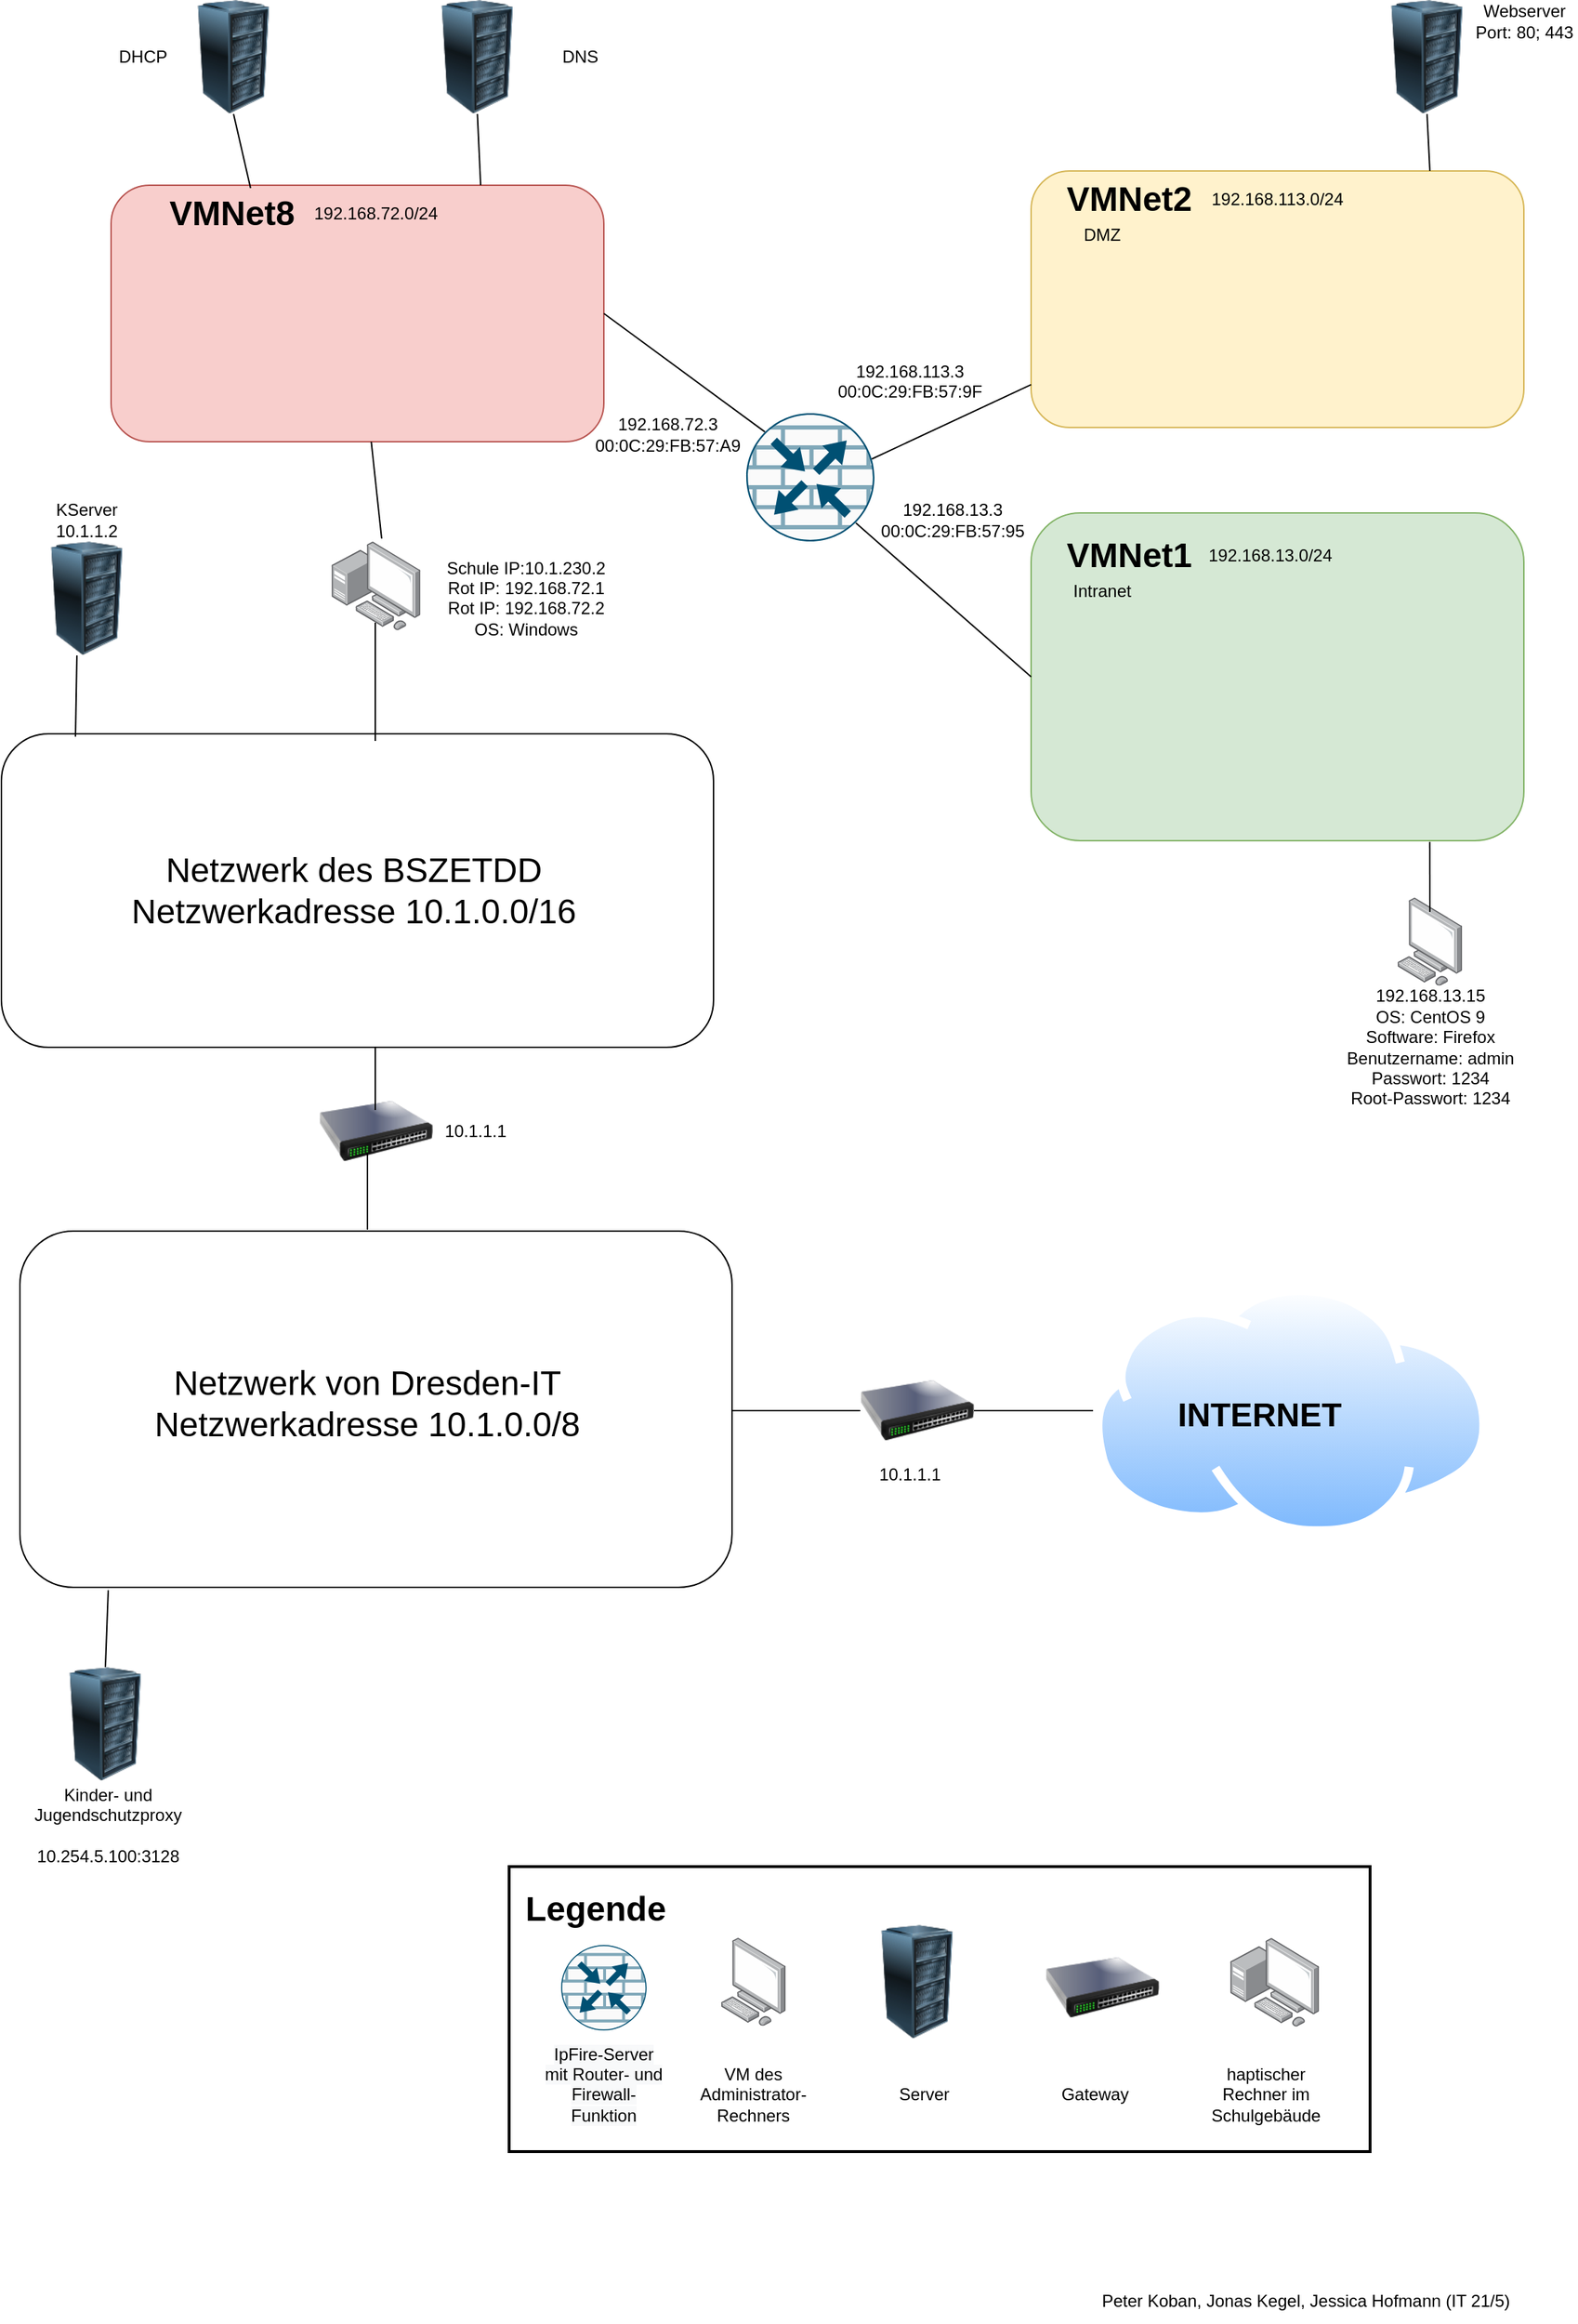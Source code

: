 <mxfile version="20.3.7" type="device"><diagram id="4QnuGaKxsG1AmTAB0K7y" name="Seite-1"><mxGraphModel dx="1422" dy="882" grid="1" gridSize="10" guides="1" tooltips="1" connect="1" arrows="1" fold="1" page="1" pageScale="1" pageWidth="1169" pageHeight="827" math="0" shadow="0"><root><mxCell id="0"/><mxCell id="1" parent="0"/><mxCell id="qAnsTgIGP0eu2Jf_wcSm-28" value="" style="rounded=1;whiteSpace=wrap;html=1;" parent="1" vertex="1"><mxGeometry x="60" y="874" width="500" height="250" as="geometry"/></mxCell><mxCell id="qAnsTgIGP0eu2Jf_wcSm-26" value="" style="rounded=1;whiteSpace=wrap;html=1;" parent="1" vertex="1"><mxGeometry x="47" y="525" width="500" height="220" as="geometry"/></mxCell><mxCell id="JDjHxqyWiWvd_kVdd9Bg-1" value="" style="rounded=1;whiteSpace=wrap;html=1;fillColor=#fff2cc;strokeColor=#d6b656;" parent="1" vertex="1"><mxGeometry x="770" y="130" width="346" height="180" as="geometry"/></mxCell><mxCell id="JDjHxqyWiWvd_kVdd9Bg-5" value="" style="rounded=1;whiteSpace=wrap;html=1;fillColor=#d5e8d4;strokeColor=#82b366;" parent="1" vertex="1"><mxGeometry x="770" y="370" width="346" height="230" as="geometry"/></mxCell><mxCell id="JDjHxqyWiWvd_kVdd9Bg-6" value="" style="rounded=1;whiteSpace=wrap;html=1;fillColor=#f8cecc;strokeColor=#b85450;" parent="1" vertex="1"><mxGeometry x="124" y="140" width="346" height="180" as="geometry"/></mxCell><mxCell id="JDjHxqyWiWvd_kVdd9Bg-10" value="" style="endArrow=none;html=1;rounded=0;entryX=0;entryY=0.833;entryDx=0;entryDy=0;entryPerimeter=0;exitX=0.911;exitY=0.389;exitDx=0;exitDy=0;exitPerimeter=0;" parent="1" source="JDjHxqyWiWvd_kVdd9Bg-14" target="JDjHxqyWiWvd_kVdd9Bg-1" edge="1"><mxGeometry width="50" height="50" relative="1" as="geometry"><mxPoint x="660" y="324" as="sourcePoint"/><mxPoint x="700" y="270" as="targetPoint"/></mxGeometry></mxCell><mxCell id="JDjHxqyWiWvd_kVdd9Bg-11" value="" style="endArrow=none;html=1;rounded=0;entryX=0;entryY=0.5;entryDx=0;entryDy=0;exitX=0.855;exitY=0.856;exitDx=0;exitDy=0;exitPerimeter=0;" parent="1" source="JDjHxqyWiWvd_kVdd9Bg-14" target="JDjHxqyWiWvd_kVdd9Bg-5" edge="1"><mxGeometry width="50" height="50" relative="1" as="geometry"><mxPoint x="660" y="390" as="sourcePoint"/><mxPoint x="780" y="289.94" as="targetPoint"/></mxGeometry></mxCell><mxCell id="JDjHxqyWiWvd_kVdd9Bg-13" value="" style="endArrow=none;html=1;rounded=0;entryX=1;entryY=0.5;entryDx=0;entryDy=0;exitX=0.145;exitY=0.145;exitDx=0;exitDy=0;exitPerimeter=0;" parent="1" source="JDjHxqyWiWvd_kVdd9Bg-14" target="JDjHxqyWiWvd_kVdd9Bg-6" edge="1"><mxGeometry width="50" height="50" relative="1" as="geometry"><mxPoint x="580" y="310" as="sourcePoint"/><mxPoint x="780" y="289.94" as="targetPoint"/></mxGeometry></mxCell><mxCell id="JDjHxqyWiWvd_kVdd9Bg-14" value="" style="sketch=0;points=[[0.5,0,0],[1,0.5,0],[0.5,1,0],[0,0.5,0],[0.145,0.145,0],[0.856,0.145,0],[0.855,0.856,0],[0.145,0.855,0]];verticalLabelPosition=bottom;html=1;verticalAlign=top;aspect=fixed;align=center;pointerEvents=1;shape=mxgraph.cisco19.rect;prIcon=router_with_firewall;fillColor=#FAFAFA;strokeColor=#005073;" parent="1" vertex="1"><mxGeometry x="570" y="300" width="90" height="90" as="geometry"/></mxCell><mxCell id="JDjHxqyWiWvd_kVdd9Bg-15" value="" style="points=[];aspect=fixed;html=1;align=center;shadow=0;dashed=0;image;image=img/lib/allied_telesis/computer_and_terminals/Personal_Computer.svg;" parent="1" vertex="1"><mxGeometry x="1027.2" y="640" width="45.6" height="61.8" as="geometry"/></mxCell><mxCell id="JDjHxqyWiWvd_kVdd9Bg-16" value="192.168.113.0/24" style="text;html=1;strokeColor=none;fillColor=none;align=center;verticalAlign=middle;whiteSpace=wrap;rounded=0;" parent="1" vertex="1"><mxGeometry x="868" y="140" width="150" height="20" as="geometry"/></mxCell><mxCell id="JDjHxqyWiWvd_kVdd9Bg-17" value="&lt;h1&gt;VMNet2&lt;br&gt;&lt;/h1&gt;" style="text;html=1;strokeColor=none;fillColor=none;spacing=5;spacingTop=-20;whiteSpace=wrap;overflow=hidden;rounded=0;" parent="1" vertex="1"><mxGeometry x="790" y="130" width="100" height="40" as="geometry"/></mxCell><mxCell id="JDjHxqyWiWvd_kVdd9Bg-18" value="&lt;h1&gt;VMNet1&lt;/h1&gt;" style="text;html=1;strokeColor=none;fillColor=none;spacing=5;spacingTop=-20;whiteSpace=wrap;overflow=hidden;rounded=0;" parent="1" vertex="1"><mxGeometry x="790" y="380" width="100" height="40" as="geometry"/></mxCell><mxCell id="JDjHxqyWiWvd_kVdd9Bg-19" value="&lt;h1&gt;VMNet8&lt;/h1&gt;" style="text;html=1;strokeColor=none;fillColor=none;spacing=5;spacingTop=-20;whiteSpace=wrap;overflow=hidden;rounded=0;" parent="1" vertex="1"><mxGeometry x="160" y="140" width="100" height="40" as="geometry"/></mxCell><mxCell id="JDjHxqyWiWvd_kVdd9Bg-20" value="192.168.13.0/24" style="text;html=1;strokeColor=none;fillColor=none;align=center;verticalAlign=middle;whiteSpace=wrap;rounded=0;" parent="1" vertex="1"><mxGeometry x="868" y="385" width="140" height="30" as="geometry"/></mxCell><mxCell id="JDjHxqyWiWvd_kVdd9Bg-21" value="192.168.72.0/24" style="text;html=1;strokeColor=none;fillColor=none;align=center;verticalAlign=middle;whiteSpace=wrap;rounded=0;" parent="1" vertex="1"><mxGeometry x="240" y="145" width="140" height="30" as="geometry"/></mxCell><mxCell id="JDjHxqyWiWvd_kVdd9Bg-22" value="&lt;div&gt;192.168.13.15&lt;/div&gt;&lt;div&gt;OS: CentOS 9&lt;/div&gt;&lt;div&gt;Software: Firefox&lt;/div&gt;&lt;div&gt;Benutzername: admin&lt;/div&gt;&lt;div&gt;Passwort: 1234&lt;/div&gt;&lt;div&gt;Root-Passwort: 1234&lt;br&gt;&lt;/div&gt;" style="text;html=1;strokeColor=none;fillColor=none;align=center;verticalAlign=middle;whiteSpace=wrap;rounded=0;" parent="1" vertex="1"><mxGeometry x="974.5" y="670" width="151" height="150" as="geometry"/></mxCell><mxCell id="JDjHxqyWiWvd_kVdd9Bg-23" value="&lt;div&gt;192.168.13.3&lt;/div&gt;00:0C:29:FB:57:95" style="text;html=1;strokeColor=none;fillColor=none;align=center;verticalAlign=middle;whiteSpace=wrap;rounded=0;" parent="1" vertex="1"><mxGeometry x="670" y="360" width="90" height="30" as="geometry"/></mxCell><mxCell id="JDjHxqyWiWvd_kVdd9Bg-25" value="&lt;div&gt;192.168.113.3&lt;/div&gt;&lt;div&gt;00:0C:29:FB:57:9F&lt;br&gt;&lt;/div&gt;&lt;div&gt;&lt;br&gt;&lt;/div&gt;" style="text;html=1;strokeColor=none;fillColor=none;align=center;verticalAlign=middle;whiteSpace=wrap;rounded=0;" parent="1" vertex="1"><mxGeometry x="640" y="270" width="90" height="30" as="geometry"/></mxCell><mxCell id="JDjHxqyWiWvd_kVdd9Bg-27" value="&lt;div&gt;192.168.72.3&lt;/div&gt;00:0C:29:FB:57:A9" style="text;html=1;strokeColor=none;fillColor=none;align=center;verticalAlign=middle;whiteSpace=wrap;rounded=0;" parent="1" vertex="1"><mxGeometry x="470" y="300" width="90" height="30" as="geometry"/></mxCell><mxCell id="qAnsTgIGP0eu2Jf_wcSm-1" value="" style="image;html=1;image=img/lib/clip_art/computers/Server_Rack_128x128.png" parent="1" vertex="1"><mxGeometry x="1008.0" y="10" width="80" height="80" as="geometry"/></mxCell><mxCell id="qAnsTgIGP0eu2Jf_wcSm-3" value="Webserver&lt;br&gt;Port: 80; 443" style="text;html=1;strokeColor=none;fillColor=none;align=center;verticalAlign=middle;whiteSpace=wrap;rounded=0;" parent="1" vertex="1"><mxGeometry x="1080" y="10" width="73" height="30" as="geometry"/></mxCell><mxCell id="qAnsTgIGP0eu2Jf_wcSm-2" value="" style="points=[];aspect=fixed;html=1;align=center;shadow=0;dashed=0;image;image=img/lib/allied_telesis/computer_and_terminals/Personal_Computer_with_Server.svg;" parent="1" vertex="1"><mxGeometry x="278.8" y="390" width="62.4" height="62.4" as="geometry"/></mxCell><mxCell id="qAnsTgIGP0eu2Jf_wcSm-5" value="DMZ" style="text;html=1;strokeColor=none;fillColor=none;align=center;verticalAlign=middle;whiteSpace=wrap;rounded=0;" parent="1" vertex="1"><mxGeometry x="790" y="160" width="60" height="30" as="geometry"/></mxCell><mxCell id="qAnsTgIGP0eu2Jf_wcSm-6" value="Intranet" style="text;html=1;strokeColor=none;fillColor=none;align=center;verticalAlign=middle;whiteSpace=wrap;rounded=0;" parent="1" vertex="1"><mxGeometry x="790" y="410" width="60" height="30" as="geometry"/></mxCell><mxCell id="qAnsTgIGP0eu2Jf_wcSm-7" value="" style="image;html=1;image=img/lib/clip_art/computers/Server_Rack_128x128.png" parent="1" vertex="1"><mxGeometry x="341.2" y="10" width="80" height="80" as="geometry"/></mxCell><mxCell id="qAnsTgIGP0eu2Jf_wcSm-10" value="DNS" style="text;html=1;strokeColor=none;fillColor=none;align=center;verticalAlign=middle;whiteSpace=wrap;rounded=0;" parent="1" vertex="1"><mxGeometry x="417" y="35" width="73" height="30" as="geometry"/></mxCell><mxCell id="qAnsTgIGP0eu2Jf_wcSm-12" value="" style="image;html=1;image=img/lib/clip_art/computers/Server_Rack_128x128.png" parent="1" vertex="1"><mxGeometry x="170" y="10" width="80" height="80" as="geometry"/></mxCell><mxCell id="qAnsTgIGP0eu2Jf_wcSm-13" value="DHCP" style="text;html=1;strokeColor=none;fillColor=none;align=center;verticalAlign=middle;whiteSpace=wrap;rounded=0;" parent="1" vertex="1"><mxGeometry x="110" y="35" width="73" height="30" as="geometry"/></mxCell><mxCell id="qAnsTgIGP0eu2Jf_wcSm-15" value="&lt;div&gt;Schule IP:10.1.230.2&lt;/div&gt;&lt;div&gt;Rot IP: 192.168.72.1&lt;/div&gt;&lt;div&gt;Rot IP: 192.168.72.2&lt;/div&gt;&lt;div&gt;OS: Windows&lt;/div&gt;&lt;div&gt;&lt;br&gt;&lt;/div&gt;" style="text;html=1;strokeColor=none;fillColor=none;align=center;verticalAlign=middle;whiteSpace=wrap;rounded=0;" parent="1" vertex="1"><mxGeometry x="341.2" y="422.4" width="148.8" height="30" as="geometry"/></mxCell><mxCell id="qAnsTgIGP0eu2Jf_wcSm-16" value="" style="endArrow=none;html=1;rounded=0;exitX=0.564;exitY=-0.032;exitDx=0;exitDy=0;exitPerimeter=0;" parent="1" source="qAnsTgIGP0eu2Jf_wcSm-2" target="JDjHxqyWiWvd_kVdd9Bg-6" edge="1"><mxGeometry width="50" height="50" relative="1" as="geometry"><mxPoint x="310" y="380" as="sourcePoint"/><mxPoint x="250.2" y="414" as="targetPoint"/></mxGeometry></mxCell><mxCell id="qAnsTgIGP0eu2Jf_wcSm-18" value="" style="image;html=1;image=img/lib/clip_art/networking/Switch_128x128.png" parent="1" vertex="1"><mxGeometry x="270" y="764" width="80" height="80" as="geometry"/></mxCell><mxCell id="qAnsTgIGP0eu2Jf_wcSm-20" value="10.1.1.1" style="text;html=1;strokeColor=none;fillColor=none;align=center;verticalAlign=middle;whiteSpace=wrap;rounded=0;" parent="1" vertex="1"><mxGeometry x="350" y="789" width="60" height="30" as="geometry"/></mxCell><mxCell id="qAnsTgIGP0eu2Jf_wcSm-21" value="" style="image;html=1;image=img/lib/clip_art/computers/Server_Rack_128x128.png" parent="1" vertex="1"><mxGeometry x="80" y="1180" width="80" height="80" as="geometry"/></mxCell><mxCell id="qAnsTgIGP0eu2Jf_wcSm-23" value="" style="aspect=fixed;perimeter=ellipsePerimeter;html=1;align=center;shadow=0;dashed=0;spacingTop=3;image;image=img/lib/active_directory/internet_cloud.svg;rotation=0;" parent="1" vertex="1"><mxGeometry x="813.5" y="912.5" width="277.78" height="175" as="geometry"/></mxCell><mxCell id="qAnsTgIGP0eu2Jf_wcSm-24" value="&lt;div&gt;KServer&lt;/div&gt;10.1.1.2" style="text;html=1;strokeColor=none;fillColor=none;align=center;verticalAlign=middle;whiteSpace=wrap;rounded=0;" parent="1" vertex="1"><mxGeometry x="77" y="360" width="60" height="30" as="geometry"/></mxCell><mxCell id="qAnsTgIGP0eu2Jf_wcSm-29" value="&lt;div&gt;Kinder- und Jugendschutzproxy&lt;/div&gt;&lt;div&gt;&lt;br&gt;&lt;/div&gt;10.254.5.100:3128" style="text;html=1;strokeColor=none;fillColor=none;align=center;verticalAlign=middle;whiteSpace=wrap;rounded=0;" parent="1" vertex="1"><mxGeometry x="47" y="1244" width="150" height="93" as="geometry"/></mxCell><mxCell id="qAnsTgIGP0eu2Jf_wcSm-30" value="&lt;font size=&quot;1&quot;&gt;&lt;b style=&quot;font-size: 23px;&quot;&gt;INTERNET&lt;/b&gt;&lt;/font&gt;" style="text;html=1;strokeColor=none;fillColor=none;spacing=5;spacingTop=-20;whiteSpace=wrap;overflow=hidden;rounded=0;" parent="1" vertex="1"><mxGeometry x="868" y="1000" width="146" height="40" as="geometry"/></mxCell><mxCell id="qAnsTgIGP0eu2Jf_wcSm-32" value="" style="endArrow=none;html=1;rounded=0;fontSize=23;exitX=0.488;exitY=-0.004;exitDx=0;exitDy=0;exitPerimeter=0;" parent="1" source="qAnsTgIGP0eu2Jf_wcSm-28" edge="1"><mxGeometry width="50" height="50" relative="1" as="geometry"><mxPoint x="254" y="869" as="sourcePoint"/><mxPoint x="304" y="819" as="targetPoint"/></mxGeometry></mxCell><mxCell id="qAnsTgIGP0eu2Jf_wcSm-33" value="" style="endArrow=none;html=1;rounded=0;fontSize=23;exitX=0.488;exitY=-0.004;exitDx=0;exitDy=0;exitPerimeter=0;" parent="1" edge="1"><mxGeometry width="50" height="50" relative="1" as="geometry"><mxPoint x="309.5" y="789" as="sourcePoint"/><mxPoint x="309.5" y="745" as="targetPoint"/></mxGeometry></mxCell><mxCell id="qAnsTgIGP0eu2Jf_wcSm-34" value="" style="image;html=1;image=img/lib/clip_art/computers/Server_Rack_128x128.png;fontSize=23;" parent="1" vertex="1"><mxGeometry x="67" y="390" width="80" height="80" as="geometry"/></mxCell><mxCell id="qAnsTgIGP0eu2Jf_wcSm-35" value="&lt;div style=&quot;font-size: 24px;&quot;&gt;&lt;font style=&quot;font-size: 24px;&quot;&gt;Netzwerk des BSZETDD&lt;/font&gt;&lt;/div&gt;&lt;div style=&quot;font-size: 24px;&quot;&gt;&lt;font style=&quot;font-size: 24px;&quot;&gt;Netzwerkadresse 10.1.0.0/16&lt;/font&gt;&lt;/div&gt;" style="text;html=1;strokeColor=none;fillColor=none;align=center;verticalAlign=middle;whiteSpace=wrap;rounded=0;fontSize=23;" parent="1" vertex="1"><mxGeometry x="58.8" y="570" width="471.2" height="130" as="geometry"/></mxCell><mxCell id="qAnsTgIGP0eu2Jf_wcSm-36" value="" style="endArrow=none;html=1;rounded=0;exitX=0.525;exitY=0.023;exitDx=0;exitDy=0;exitPerimeter=0;" parent="1" source="qAnsTgIGP0eu2Jf_wcSm-26" edge="1"><mxGeometry width="50" height="50" relative="1" as="geometry"><mxPoint x="310" y="520" as="sourcePoint"/><mxPoint x="309.502" y="447" as="targetPoint"/></mxGeometry></mxCell><mxCell id="qAnsTgIGP0eu2Jf_wcSm-39" value="" style="endArrow=none;html=1;rounded=0;fontSize=12;entryX=0.809;entryY=1.004;entryDx=0;entryDy=0;entryPerimeter=0;" parent="1" target="JDjHxqyWiWvd_kVdd9Bg-5" edge="1"><mxGeometry width="50" height="50" relative="1" as="geometry"><mxPoint x="1050" y="650" as="sourcePoint"/><mxPoint x="870" y="620" as="targetPoint"/><Array as="points"><mxPoint x="1050" y="650"/></Array></mxGeometry></mxCell><mxCell id="qAnsTgIGP0eu2Jf_wcSm-40" value="" style="endArrow=none;html=1;rounded=0;fontSize=12;entryX=0.5;entryY=1;entryDx=0;entryDy=0;" parent="1" edge="1" target="qAnsTgIGP0eu2Jf_wcSm-1"><mxGeometry width="50" height="50" relative="1" as="geometry"><mxPoint x="1050" y="130" as="sourcePoint"/><mxPoint x="1050" y="60" as="targetPoint"/></mxGeometry></mxCell><mxCell id="qAnsTgIGP0eu2Jf_wcSm-41" value="" style="endArrow=none;html=1;rounded=0;fontSize=12;exitX=0.104;exitY=0.009;exitDx=0;exitDy=0;exitPerimeter=0;" parent="1" source="qAnsTgIGP0eu2Jf_wcSm-26" edge="1"><mxGeometry width="50" height="50" relative="1" as="geometry"><mxPoint x="50" y="520" as="sourcePoint"/><mxPoint x="100" y="470" as="targetPoint"/></mxGeometry></mxCell><mxCell id="qAnsTgIGP0eu2Jf_wcSm-42" value="" style="endArrow=none;html=1;rounded=0;fontSize=12;entryX=0.124;entryY=1.008;entryDx=0;entryDy=0;entryPerimeter=0;exitX=0.5;exitY=0;exitDx=0;exitDy=0;" parent="1" source="qAnsTgIGP0eu2Jf_wcSm-21" target="qAnsTgIGP0eu2Jf_wcSm-28" edge="1"><mxGeometry width="50" height="50" relative="1" as="geometry"><mxPoint x="100" y="1180" as="sourcePoint"/><mxPoint x="150" y="1130" as="targetPoint"/></mxGeometry></mxCell><mxCell id="qAnsTgIGP0eu2Jf_wcSm-45" value="&lt;div&gt;Netzwerk von Dresden-IT&lt;/div&gt;&lt;div&gt;Netzwerkadresse 10.1.0.0/8&lt;br&gt; &lt;/div&gt;" style="text;html=1;strokeColor=none;fillColor=none;align=center;verticalAlign=middle;whiteSpace=wrap;rounded=0;fontSize=24;" parent="1" vertex="1"><mxGeometry x="58.8" y="980" width="490" height="30" as="geometry"/></mxCell><mxCell id="qAnsTgIGP0eu2Jf_wcSm-46" value="" style="image;html=1;image=img/lib/clip_art/networking/Switch_128x128.png" parent="1" vertex="1"><mxGeometry x="650" y="960" width="80" height="80" as="geometry"/></mxCell><mxCell id="qAnsTgIGP0eu2Jf_wcSm-47" value="10.1.1.1" style="text;html=1;strokeColor=none;fillColor=none;align=center;verticalAlign=middle;whiteSpace=wrap;rounded=0;" parent="1" vertex="1"><mxGeometry x="655" y="1030" width="60" height="30" as="geometry"/></mxCell><mxCell id="qAnsTgIGP0eu2Jf_wcSm-48" value="" style="endArrow=none;html=1;rounded=0;fontSize=24;entryX=0;entryY=0.5;entryDx=0;entryDy=0;" parent="1" target="qAnsTgIGP0eu2Jf_wcSm-46" edge="1"><mxGeometry width="50" height="50" relative="1" as="geometry"><mxPoint x="560" y="1000" as="sourcePoint"/><mxPoint x="610" y="950" as="targetPoint"/></mxGeometry></mxCell><mxCell id="qAnsTgIGP0eu2Jf_wcSm-49" value="" style="endArrow=none;html=1;rounded=0;fontSize=24;entryX=0;entryY=0.5;entryDx=0;entryDy=0;" parent="1" target="qAnsTgIGP0eu2Jf_wcSm-23" edge="1"><mxGeometry width="50" height="50" relative="1" as="geometry"><mxPoint x="730" y="1000" as="sourcePoint"/><mxPoint x="820" y="1000" as="targetPoint"/></mxGeometry></mxCell><mxCell id="HvGheE3r5v9yTSuZFbVD-1" value="" style="rounded=0;whiteSpace=wrap;html=1;fillColor=none;strokeWidth=2;" vertex="1" parent="1"><mxGeometry x="403.5" y="1320" width="604.5" height="200" as="geometry"/></mxCell><mxCell id="HvGheE3r5v9yTSuZFbVD-2" value="&lt;h1&gt;Legende&lt;/h1&gt;" style="text;html=1;strokeColor=none;fillColor=none;spacing=5;spacingTop=-20;whiteSpace=wrap;overflow=hidden;rounded=0;strokeWidth=2;" vertex="1" parent="1"><mxGeometry x="410" y="1330" width="120" height="40" as="geometry"/></mxCell><mxCell id="HvGheE3r5v9yTSuZFbVD-3" value="" style="sketch=0;points=[[0.5,0,0],[1,0.5,0],[0.5,1,0],[0,0.5,0],[0.145,0.145,0],[0.856,0.145,0],[0.855,0.856,0],[0.145,0.855,0]];verticalLabelPosition=bottom;html=1;verticalAlign=top;aspect=fixed;align=center;pointerEvents=1;shape=mxgraph.cisco19.rect;prIcon=router_with_firewall;fillColor=#FAFAFA;strokeColor=#005073;" vertex="1" parent="1"><mxGeometry x="440" y="1375" width="60" height="60" as="geometry"/></mxCell><mxCell id="HvGheE3r5v9yTSuZFbVD-5" value="" style="points=[];aspect=fixed;html=1;align=center;shadow=0;dashed=0;image;image=img/lib/allied_telesis/computer_and_terminals/Personal_Computer.svg;" vertex="1" parent="1"><mxGeometry x="552.2" y="1370" width="45.6" height="61.8" as="geometry"/></mxCell><mxCell id="HvGheE3r5v9yTSuZFbVD-6" value="" style="image;html=1;image=img/lib/clip_art/computers/Server_Rack_128x128.png" vertex="1" parent="1"><mxGeometry x="650" y="1360.9" width="80" height="80" as="geometry"/></mxCell><mxCell id="HvGheE3r5v9yTSuZFbVD-8" value="" style="image;html=1;image=img/lib/clip_art/networking/Switch_128x128.png" vertex="1" parent="1"><mxGeometry x="780" y="1365" width="80" height="80" as="geometry"/></mxCell><mxCell id="HvGheE3r5v9yTSuZFbVD-11" value="" style="endArrow=none;html=1;rounded=0;fontSize=12;entryX=0.5;entryY=1;entryDx=0;entryDy=0;exitX=0.75;exitY=0;exitDx=0;exitDy=0;" edge="1" parent="1" source="JDjHxqyWiWvd_kVdd9Bg-6" target="qAnsTgIGP0eu2Jf_wcSm-7"><mxGeometry width="50" height="50" relative="1" as="geometry"><mxPoint x="1060" y="140" as="sourcePoint"/><mxPoint x="1058" y="100" as="targetPoint"/></mxGeometry></mxCell><mxCell id="HvGheE3r5v9yTSuZFbVD-12" value="" style="endArrow=none;html=1;rounded=0;fontSize=12;entryX=0.5;entryY=1;entryDx=0;entryDy=0;exitX=0.283;exitY=0.011;exitDx=0;exitDy=0;exitPerimeter=0;" edge="1" parent="1" source="JDjHxqyWiWvd_kVdd9Bg-6" target="qAnsTgIGP0eu2Jf_wcSm-12"><mxGeometry width="50" height="50" relative="1" as="geometry"><mxPoint x="393.5" y="150" as="sourcePoint"/><mxPoint x="391.2" y="100" as="targetPoint"/></mxGeometry></mxCell><mxCell id="HvGheE3r5v9yTSuZFbVD-16" value="&#10;&lt;span style=&quot;color: rgb(0, 0, 0); font-family: Helvetica; font-size: 12px; font-style: normal; font-variant-ligatures: normal; font-variant-caps: normal; font-weight: 400; letter-spacing: normal; orphans: 2; text-align: center; text-indent: 0px; text-transform: none; widows: 2; word-spacing: 0px; -webkit-text-stroke-width: 0px; background-color: rgb(248, 249, 250); text-decoration-thickness: initial; text-decoration-style: initial; text-decoration-color: initial; float: none; display: inline !important;&quot;&gt;IpFire-Server mit Router- und Firewall-Funktion&lt;/span&gt;&#10;&#10;" style="text;html=1;strokeColor=none;fillColor=none;align=center;verticalAlign=middle;whiteSpace=wrap;rounded=0;strokeWidth=2;" vertex="1" parent="1"><mxGeometry x="425" y="1450" width="90" height="59.1" as="geometry"/></mxCell><mxCell id="HvGheE3r5v9yTSuZFbVD-17" value="VM des Administrator-Rechners" style="text;html=1;strokeColor=none;fillColor=none;align=center;verticalAlign=middle;whiteSpace=wrap;rounded=0;strokeWidth=2;" vertex="1" parent="1"><mxGeometry x="530" y="1450" width="90" height="59.1" as="geometry"/></mxCell><mxCell id="HvGheE3r5v9yTSuZFbVD-18" value="" style="points=[];aspect=fixed;html=1;align=center;shadow=0;dashed=0;image;image=img/lib/allied_telesis/computer_and_terminals/Personal_Computer_with_Server.svg;" vertex="1" parent="1"><mxGeometry x="909.8" y="1370" width="62.4" height="62.4" as="geometry"/></mxCell><mxCell id="HvGheE3r5v9yTSuZFbVD-19" value="Server" style="text;html=1;strokeColor=none;fillColor=none;align=center;verticalAlign=middle;whiteSpace=wrap;rounded=0;strokeWidth=2;" vertex="1" parent="1"><mxGeometry x="650" y="1450" width="90" height="59.1" as="geometry"/></mxCell><mxCell id="HvGheE3r5v9yTSuZFbVD-20" value="Gateway" style="text;html=1;strokeColor=none;fillColor=none;align=center;verticalAlign=middle;whiteSpace=wrap;rounded=0;strokeWidth=2;" vertex="1" parent="1"><mxGeometry x="770" y="1450" width="90" height="59.1" as="geometry"/></mxCell><mxCell id="HvGheE3r5v9yTSuZFbVD-21" value="haptischer Rechner im Schulgebäude" style="text;html=1;strokeColor=none;fillColor=none;align=center;verticalAlign=middle;whiteSpace=wrap;rounded=0;strokeWidth=2;" vertex="1" parent="1"><mxGeometry x="890" y="1450" width="90" height="59.1" as="geometry"/></mxCell><mxCell id="HvGheE3r5v9yTSuZFbVD-22" style="edgeStyle=none;rounded=0;orthogonalLoop=1;jettySize=auto;html=1;exitX=1;exitY=0.25;exitDx=0;exitDy=0;" edge="1" parent="1" source="HvGheE3r5v9yTSuZFbVD-1" target="HvGheE3r5v9yTSuZFbVD-1"><mxGeometry relative="1" as="geometry"/></mxCell><mxCell id="HvGheE3r5v9yTSuZFbVD-23" value="Peter Koban, Jonas Kegel, Jessica Hofmann (IT 21/5)" style="text;html=1;strokeColor=none;fillColor=none;align=center;verticalAlign=middle;whiteSpace=wrap;rounded=0;strokeWidth=2;" vertex="1" parent="1"><mxGeometry x="800" y="1610" width="325.5" height="30" as="geometry"/></mxCell></root></mxGraphModel></diagram></mxfile>